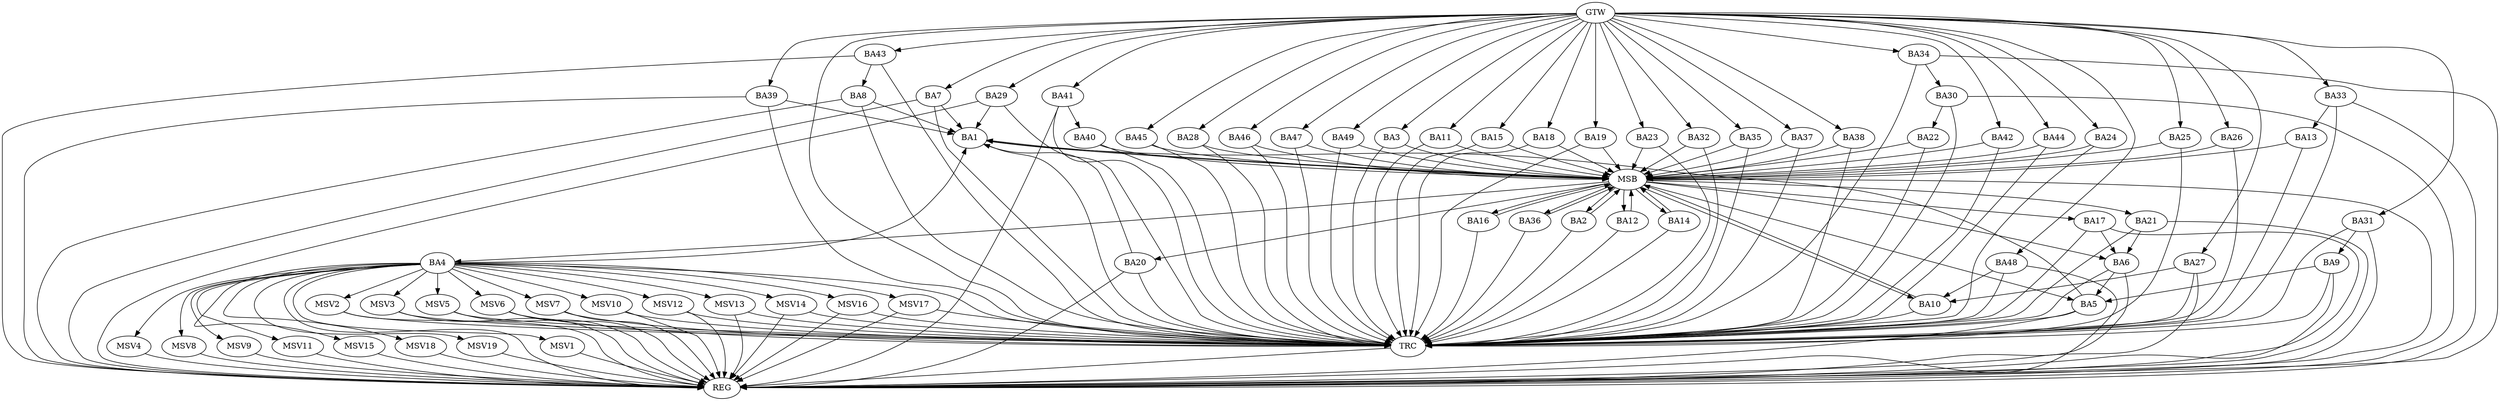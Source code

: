 strict digraph G {
  BA1 [ label="BA1" ];
  BA2 [ label="BA2" ];
  BA3 [ label="BA3" ];
  BA4 [ label="BA4" ];
  BA5 [ label="BA5" ];
  BA6 [ label="BA6" ];
  BA7 [ label="BA7" ];
  BA8 [ label="BA8" ];
  BA9 [ label="BA9" ];
  BA10 [ label="BA10" ];
  BA11 [ label="BA11" ];
  BA12 [ label="BA12" ];
  BA13 [ label="BA13" ];
  BA14 [ label="BA14" ];
  BA15 [ label="BA15" ];
  BA16 [ label="BA16" ];
  BA17 [ label="BA17" ];
  BA18 [ label="BA18" ];
  BA19 [ label="BA19" ];
  BA20 [ label="BA20" ];
  BA21 [ label="BA21" ];
  BA22 [ label="BA22" ];
  BA23 [ label="BA23" ];
  BA24 [ label="BA24" ];
  BA25 [ label="BA25" ];
  BA26 [ label="BA26" ];
  BA27 [ label="BA27" ];
  BA28 [ label="BA28" ];
  BA29 [ label="BA29" ];
  BA30 [ label="BA30" ];
  BA31 [ label="BA31" ];
  BA32 [ label="BA32" ];
  BA33 [ label="BA33" ];
  BA34 [ label="BA34" ];
  BA35 [ label="BA35" ];
  BA36 [ label="BA36" ];
  BA37 [ label="BA37" ];
  BA38 [ label="BA38" ];
  BA39 [ label="BA39" ];
  BA40 [ label="BA40" ];
  BA41 [ label="BA41" ];
  BA42 [ label="BA42" ];
  BA43 [ label="BA43" ];
  BA44 [ label="BA44" ];
  BA45 [ label="BA45" ];
  BA46 [ label="BA46" ];
  BA47 [ label="BA47" ];
  BA48 [ label="BA48" ];
  BA49 [ label="BA49" ];
  GTW [ label="GTW" ];
  REG [ label="REG" ];
  MSB [ label="MSB" ];
  TRC [ label="TRC" ];
  MSV1 [ label="MSV1" ];
  MSV2 [ label="MSV2" ];
  MSV3 [ label="MSV3" ];
  MSV4 [ label="MSV4" ];
  MSV5 [ label="MSV5" ];
  MSV6 [ label="MSV6" ];
  MSV7 [ label="MSV7" ];
  MSV8 [ label="MSV8" ];
  MSV9 [ label="MSV9" ];
  MSV10 [ label="MSV10" ];
  MSV11 [ label="MSV11" ];
  MSV12 [ label="MSV12" ];
  MSV13 [ label="MSV13" ];
  MSV14 [ label="MSV14" ];
  MSV15 [ label="MSV15" ];
  MSV16 [ label="MSV16" ];
  MSV17 [ label="MSV17" ];
  MSV18 [ label="MSV18" ];
  MSV19 [ label="MSV19" ];
  BA4 -> BA1;
  BA5 -> BA1;
  BA6 -> BA5;
  BA7 -> BA1;
  BA8 -> BA1;
  BA9 -> BA5;
  BA17 -> BA6;
  BA20 -> BA1;
  BA21 -> BA6;
  BA27 -> BA10;
  BA29 -> BA1;
  BA30 -> BA22;
  BA31 -> BA9;
  BA33 -> BA13;
  BA34 -> BA30;
  BA39 -> BA1;
  BA41 -> BA40;
  BA43 -> BA8;
  BA48 -> BA10;
  GTW -> BA3;
  GTW -> BA7;
  GTW -> BA11;
  GTW -> BA15;
  GTW -> BA18;
  GTW -> BA19;
  GTW -> BA23;
  GTW -> BA24;
  GTW -> BA25;
  GTW -> BA26;
  GTW -> BA27;
  GTW -> BA28;
  GTW -> BA29;
  GTW -> BA31;
  GTW -> BA32;
  GTW -> BA33;
  GTW -> BA34;
  GTW -> BA35;
  GTW -> BA37;
  GTW -> BA38;
  GTW -> BA39;
  GTW -> BA41;
  GTW -> BA42;
  GTW -> BA43;
  GTW -> BA44;
  GTW -> BA45;
  GTW -> BA46;
  GTW -> BA47;
  GTW -> BA48;
  GTW -> BA49;
  BA4 -> REG;
  BA5 -> REG;
  BA6 -> REG;
  BA7 -> REG;
  BA8 -> REG;
  BA9 -> REG;
  BA17 -> REG;
  BA20 -> REG;
  BA21 -> REG;
  BA27 -> REG;
  BA29 -> REG;
  BA30 -> REG;
  BA31 -> REG;
  BA33 -> REG;
  BA34 -> REG;
  BA39 -> REG;
  BA41 -> REG;
  BA43 -> REG;
  BA48 -> REG;
  BA1 -> MSB;
  MSB -> BA2;
  MSB -> REG;
  BA2 -> MSB;
  MSB -> BA1;
  BA3 -> MSB;
  BA10 -> MSB;
  BA11 -> MSB;
  MSB -> BA6;
  BA12 -> MSB;
  MSB -> BA10;
  BA13 -> MSB;
  BA14 -> MSB;
  BA15 -> MSB;
  BA16 -> MSB;
  MSB -> BA14;
  BA18 -> MSB;
  MSB -> BA5;
  BA19 -> MSB;
  BA22 -> MSB;
  MSB -> BA20;
  BA23 -> MSB;
  MSB -> BA16;
  BA24 -> MSB;
  BA25 -> MSB;
  BA26 -> MSB;
  BA28 -> MSB;
  MSB -> BA12;
  BA32 -> MSB;
  MSB -> BA17;
  BA35 -> MSB;
  BA36 -> MSB;
  MSB -> BA21;
  BA37 -> MSB;
  BA38 -> MSB;
  MSB -> BA4;
  BA40 -> MSB;
  BA42 -> MSB;
  BA44 -> MSB;
  MSB -> BA36;
  BA45 -> MSB;
  BA46 -> MSB;
  BA47 -> MSB;
  BA49 -> MSB;
  BA1 -> TRC;
  BA2 -> TRC;
  BA3 -> TRC;
  BA4 -> TRC;
  BA5 -> TRC;
  BA6 -> TRC;
  BA7 -> TRC;
  BA8 -> TRC;
  BA9 -> TRC;
  BA10 -> TRC;
  BA11 -> TRC;
  BA12 -> TRC;
  BA13 -> TRC;
  BA14 -> TRC;
  BA15 -> TRC;
  BA16 -> TRC;
  BA17 -> TRC;
  BA18 -> TRC;
  BA19 -> TRC;
  BA20 -> TRC;
  BA21 -> TRC;
  BA22 -> TRC;
  BA23 -> TRC;
  BA24 -> TRC;
  BA25 -> TRC;
  BA26 -> TRC;
  BA27 -> TRC;
  BA28 -> TRC;
  BA29 -> TRC;
  BA30 -> TRC;
  BA31 -> TRC;
  BA32 -> TRC;
  BA33 -> TRC;
  BA34 -> TRC;
  BA35 -> TRC;
  BA36 -> TRC;
  BA37 -> TRC;
  BA38 -> TRC;
  BA39 -> TRC;
  BA40 -> TRC;
  BA41 -> TRC;
  BA42 -> TRC;
  BA43 -> TRC;
  BA44 -> TRC;
  BA45 -> TRC;
  BA46 -> TRC;
  BA47 -> TRC;
  BA48 -> TRC;
  BA49 -> TRC;
  GTW -> TRC;
  TRC -> REG;
  BA4 -> MSV1;
  BA4 -> MSV2;
  MSV1 -> REG;
  MSV2 -> REG;
  MSV2 -> TRC;
  BA4 -> MSV3;
  BA4 -> MSV4;
  BA4 -> MSV5;
  MSV3 -> REG;
  MSV3 -> TRC;
  MSV4 -> REG;
  MSV5 -> REG;
  MSV5 -> TRC;
  BA4 -> MSV6;
  BA4 -> MSV7;
  BA4 -> MSV8;
  BA4 -> MSV9;
  MSV6 -> REG;
  MSV6 -> TRC;
  MSV7 -> REG;
  MSV7 -> TRC;
  MSV8 -> REG;
  MSV9 -> REG;
  BA4 -> MSV10;
  MSV10 -> REG;
  MSV10 -> TRC;
  BA4 -> MSV11;
  MSV11 -> REG;
  BA4 -> MSV12;
  BA4 -> MSV13;
  BA4 -> MSV14;
  BA4 -> MSV15;
  MSV12 -> REG;
  MSV12 -> TRC;
  MSV13 -> REG;
  MSV13 -> TRC;
  MSV14 -> REG;
  MSV14 -> TRC;
  MSV15 -> REG;
  BA4 -> MSV16;
  MSV16 -> REG;
  MSV16 -> TRC;
  BA4 -> MSV17;
  BA4 -> MSV18;
  BA4 -> MSV19;
  MSV17 -> REG;
  MSV17 -> TRC;
  MSV18 -> REG;
  MSV19 -> REG;
}
